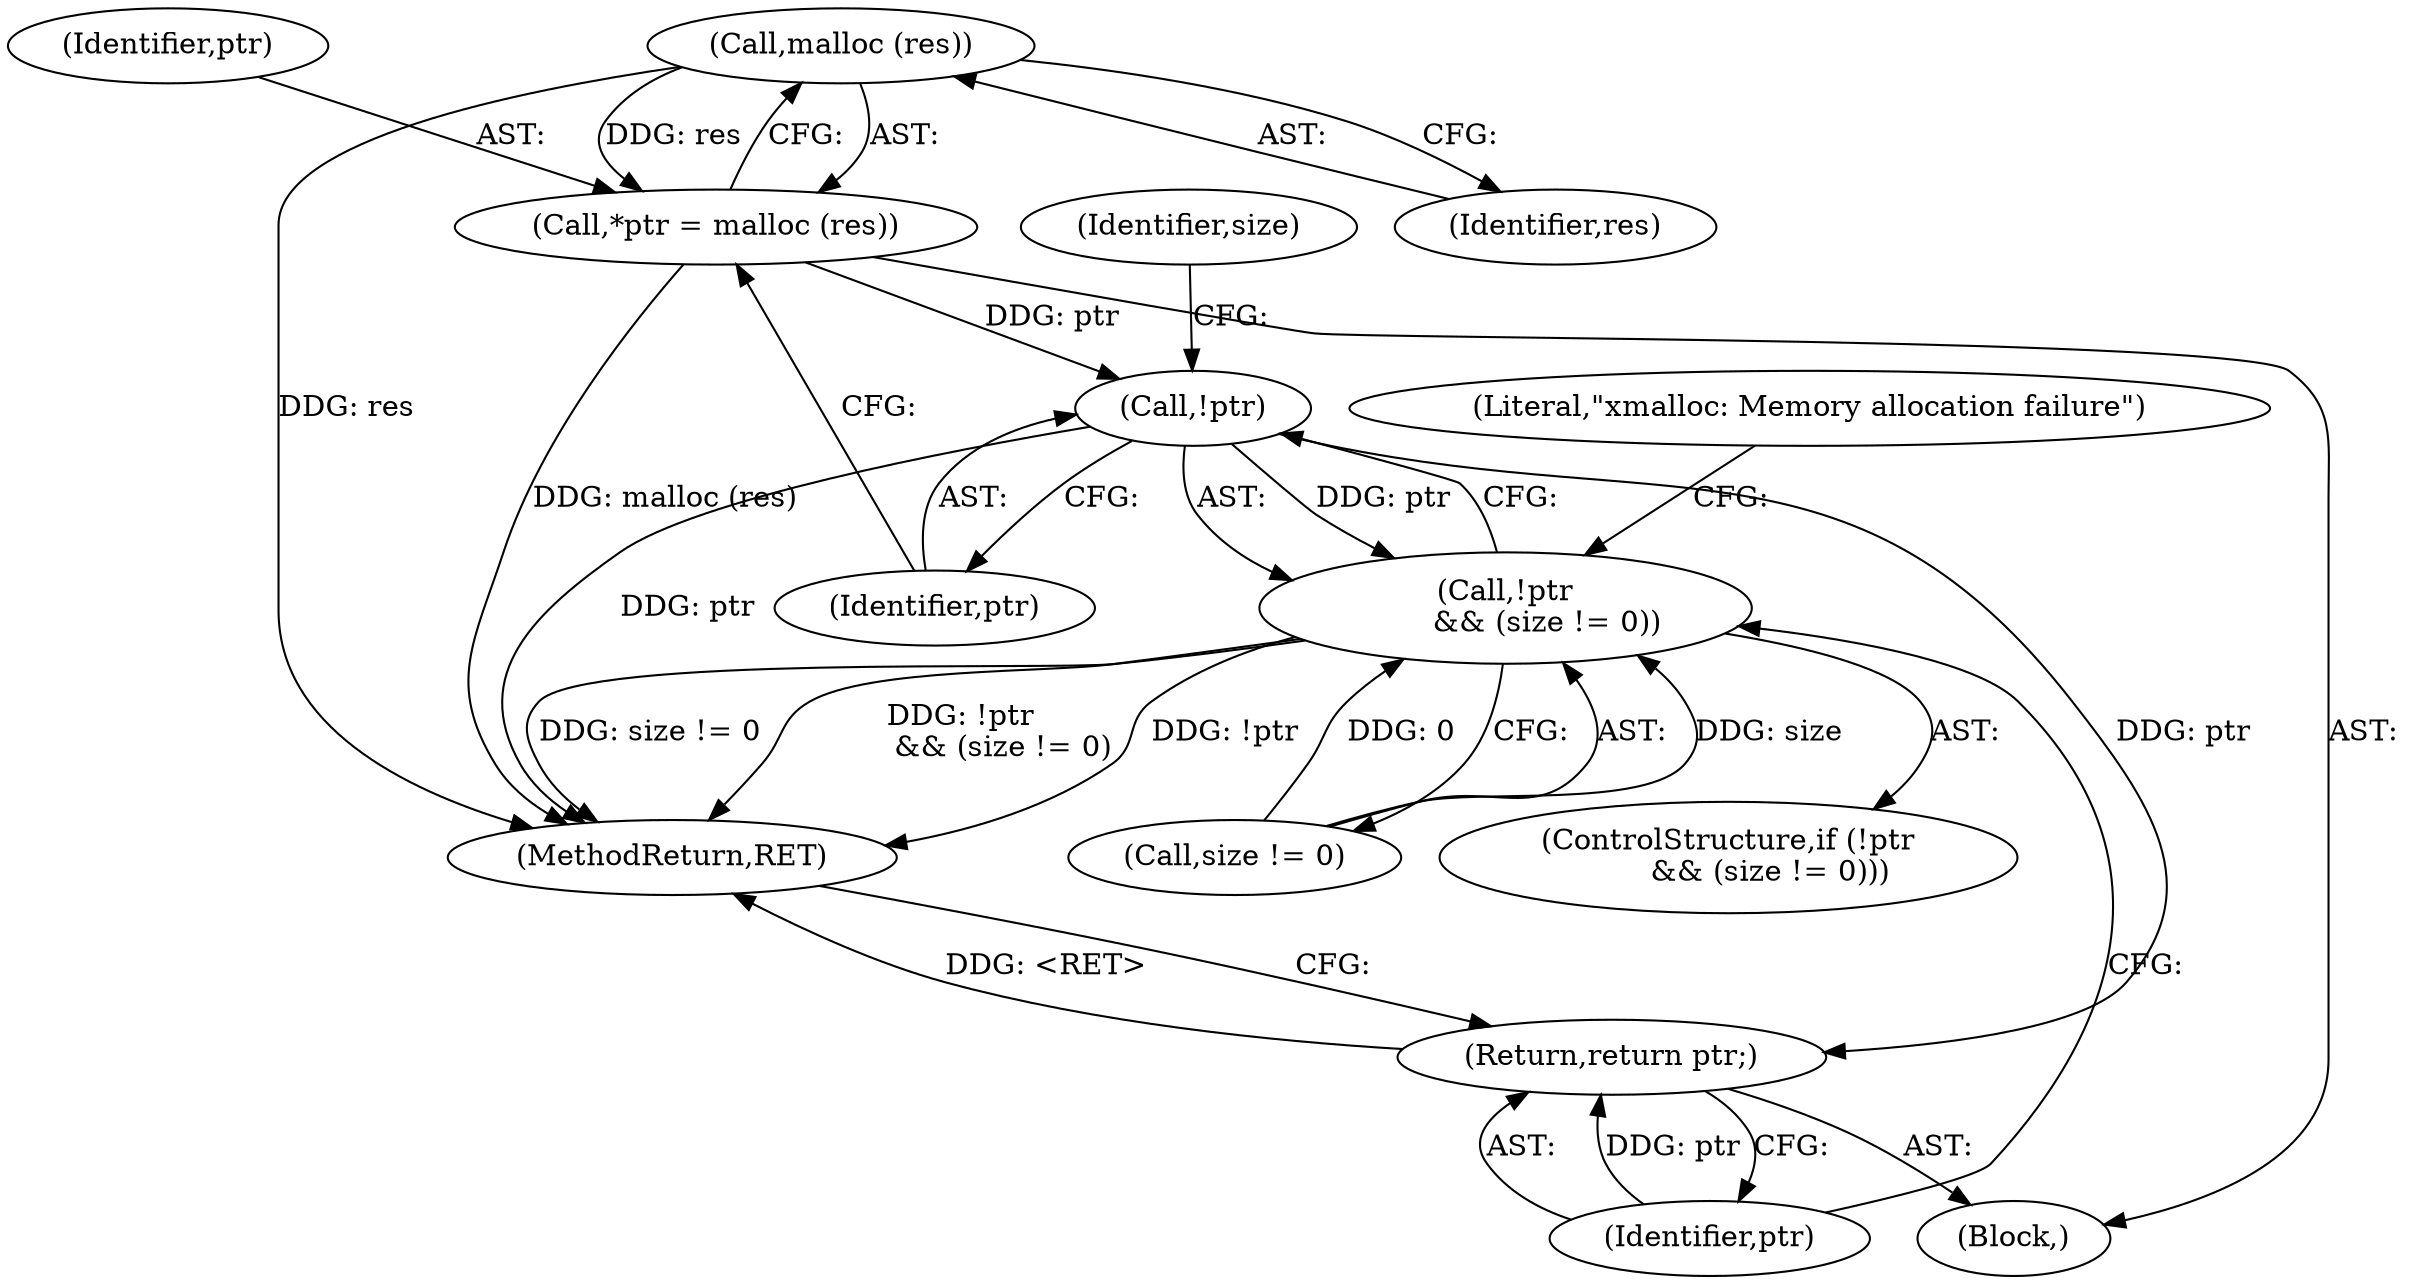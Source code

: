 digraph "0_tnef_c5044689e50039635e7700fe2472fd632ac77176_4@API" {
"1000116" [label="(Call,malloc (res))"];
"1000114" [label="(Call,*ptr = malloc (res))"];
"1000120" [label="(Call,!ptr)"];
"1000119" [label="(Call,!ptr\n         && (size != 0))"];
"1000129" [label="(Return,return ptr;)"];
"1000120" [label="(Call,!ptr)"];
"1000127" [label="(Literal,\"xmalloc: Memory allocation failure\")"];
"1000115" [label="(Identifier,ptr)"];
"1000123" [label="(Identifier,size)"];
"1000131" [label="(MethodReturn,RET)"];
"1000118" [label="(ControlStructure,if (!ptr\n         && (size != 0)))"];
"1000121" [label="(Identifier,ptr)"];
"1000119" [label="(Call,!ptr\n         && (size != 0))"];
"1000104" [label="(Block,)"];
"1000117" [label="(Identifier,res)"];
"1000129" [label="(Return,return ptr;)"];
"1000116" [label="(Call,malloc (res))"];
"1000114" [label="(Call,*ptr = malloc (res))"];
"1000122" [label="(Call,size != 0)"];
"1000130" [label="(Identifier,ptr)"];
"1000116" -> "1000114"  [label="AST: "];
"1000116" -> "1000117"  [label="CFG: "];
"1000117" -> "1000116"  [label="AST: "];
"1000114" -> "1000116"  [label="CFG: "];
"1000116" -> "1000131"  [label="DDG: res"];
"1000116" -> "1000114"  [label="DDG: res"];
"1000114" -> "1000104"  [label="AST: "];
"1000115" -> "1000114"  [label="AST: "];
"1000121" -> "1000114"  [label="CFG: "];
"1000114" -> "1000131"  [label="DDG: malloc (res)"];
"1000114" -> "1000120"  [label="DDG: ptr"];
"1000120" -> "1000119"  [label="AST: "];
"1000120" -> "1000121"  [label="CFG: "];
"1000121" -> "1000120"  [label="AST: "];
"1000123" -> "1000120"  [label="CFG: "];
"1000119" -> "1000120"  [label="CFG: "];
"1000120" -> "1000131"  [label="DDG: ptr"];
"1000120" -> "1000119"  [label="DDG: ptr"];
"1000120" -> "1000129"  [label="DDG: ptr"];
"1000119" -> "1000118"  [label="AST: "];
"1000119" -> "1000122"  [label="CFG: "];
"1000122" -> "1000119"  [label="AST: "];
"1000127" -> "1000119"  [label="CFG: "];
"1000130" -> "1000119"  [label="CFG: "];
"1000119" -> "1000131"  [label="DDG: size != 0"];
"1000119" -> "1000131"  [label="DDG: !ptr\n         && (size != 0)"];
"1000119" -> "1000131"  [label="DDG: !ptr"];
"1000122" -> "1000119"  [label="DDG: size"];
"1000122" -> "1000119"  [label="DDG: 0"];
"1000129" -> "1000104"  [label="AST: "];
"1000129" -> "1000130"  [label="CFG: "];
"1000130" -> "1000129"  [label="AST: "];
"1000131" -> "1000129"  [label="CFG: "];
"1000129" -> "1000131"  [label="DDG: <RET>"];
"1000130" -> "1000129"  [label="DDG: ptr"];
}
